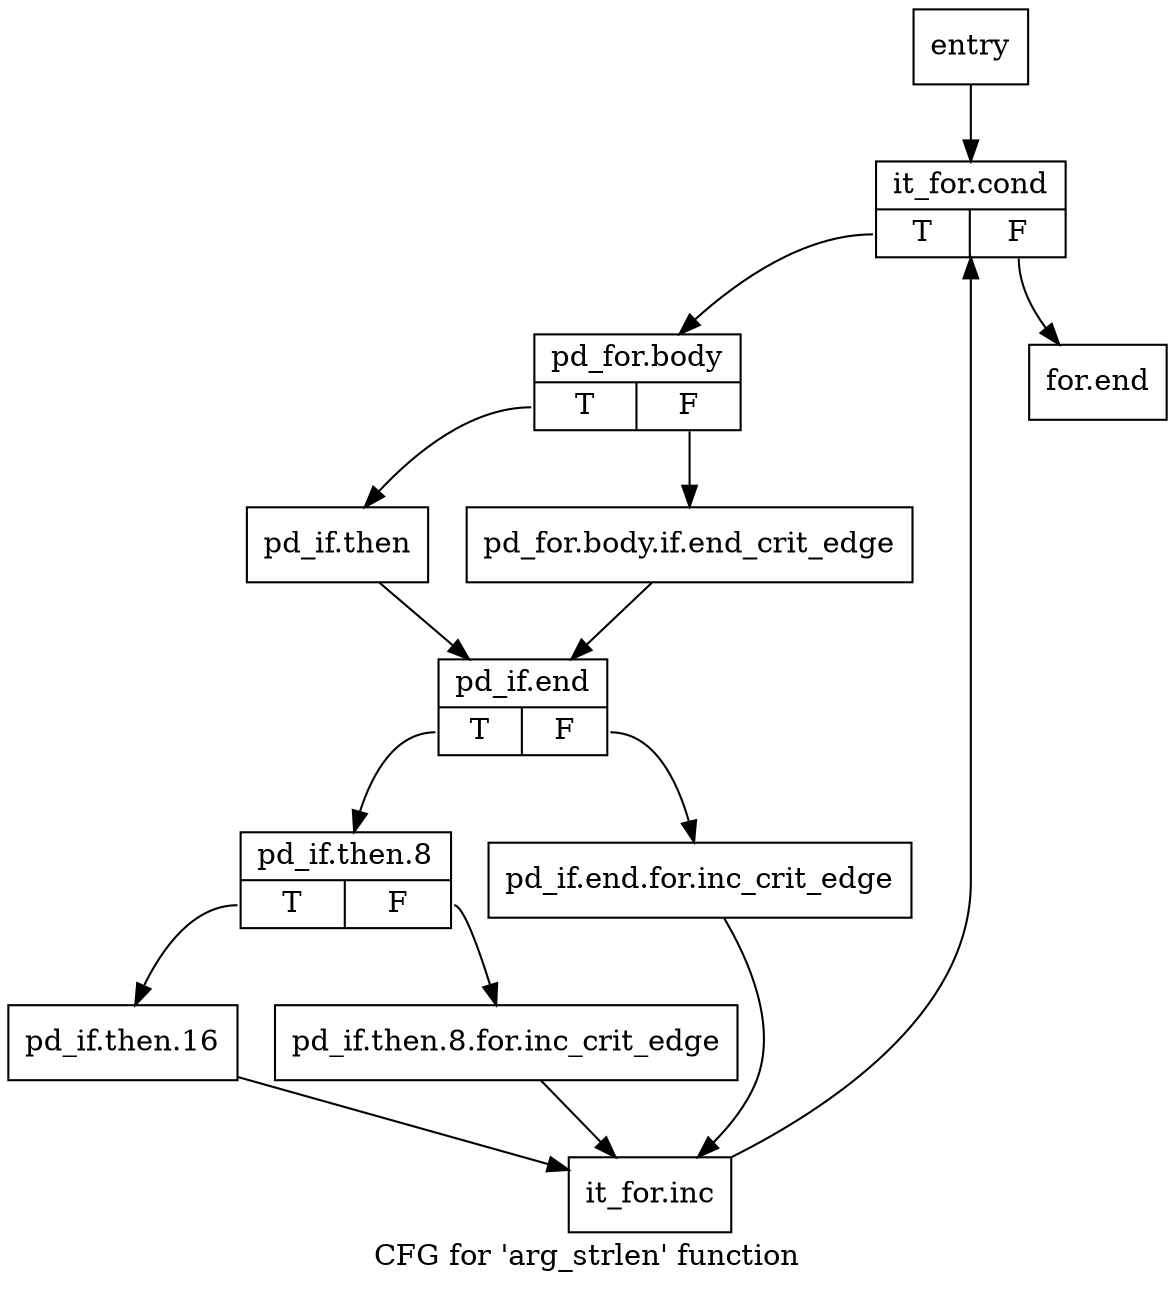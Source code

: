digraph "CFG for 'arg_strlen' function" {
	label="CFG for 'arg_strlen' function";

	Node0xd601d0 [shape=record,label="{entry}"];
	Node0xd601d0 -> Node0xd60220;
	Node0xd60220 [shape=record,label="{it_for.cond|{<s0>T|<s1>F}}"];
	Node0xd60220:s0 -> Node0xd60270;
	Node0xd60220:s1 -> Node0xd60540;
	Node0xd60270 [shape=record,label="{pd_for.body|{<s0>T|<s1>F}}"];
	Node0xd60270:s0 -> Node0xd60310;
	Node0xd60270:s1 -> Node0xd602c0;
	Node0xd602c0 [shape=record,label="{pd_for.body.if.end_crit_edge}"];
	Node0xd602c0 -> Node0xd60360;
	Node0xd60310 [shape=record,label="{pd_if.then}"];
	Node0xd60310 -> Node0xd60360;
	Node0xd60360 [shape=record,label="{pd_if.end|{<s0>T|<s1>F}}"];
	Node0xd60360:s0 -> Node0xd60400;
	Node0xd60360:s1 -> Node0xd603b0;
	Node0xd603b0 [shape=record,label="{pd_if.end.for.inc_crit_edge}"];
	Node0xd603b0 -> Node0xd604f0;
	Node0xd60400 [shape=record,label="{pd_if.then.8|{<s0>T|<s1>F}}"];
	Node0xd60400:s0 -> Node0xd604a0;
	Node0xd60400:s1 -> Node0xd60450;
	Node0xd60450 [shape=record,label="{pd_if.then.8.for.inc_crit_edge}"];
	Node0xd60450 -> Node0xd604f0;
	Node0xd604a0 [shape=record,label="{pd_if.then.16}"];
	Node0xd604a0 -> Node0xd604f0;
	Node0xd604f0 [shape=record,label="{it_for.inc}"];
	Node0xd604f0 -> Node0xd60220;
	Node0xd60540 [shape=record,label="{for.end}"];
}
